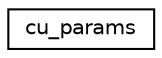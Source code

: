 digraph "Graphical Class Hierarchy"
{
 // LATEX_PDF_SIZE
  edge [fontname="Helvetica",fontsize="10",labelfontname="Helvetica",labelfontsize="10"];
  node [fontname="Helvetica",fontsize="10",shape=record];
  rankdir="LR";
  Node0 [label="cu_params",height=0.2,width=0.4,color="black", fillcolor="white", style="filled",URL="$structcu__params.html",tooltip=" "];
}
